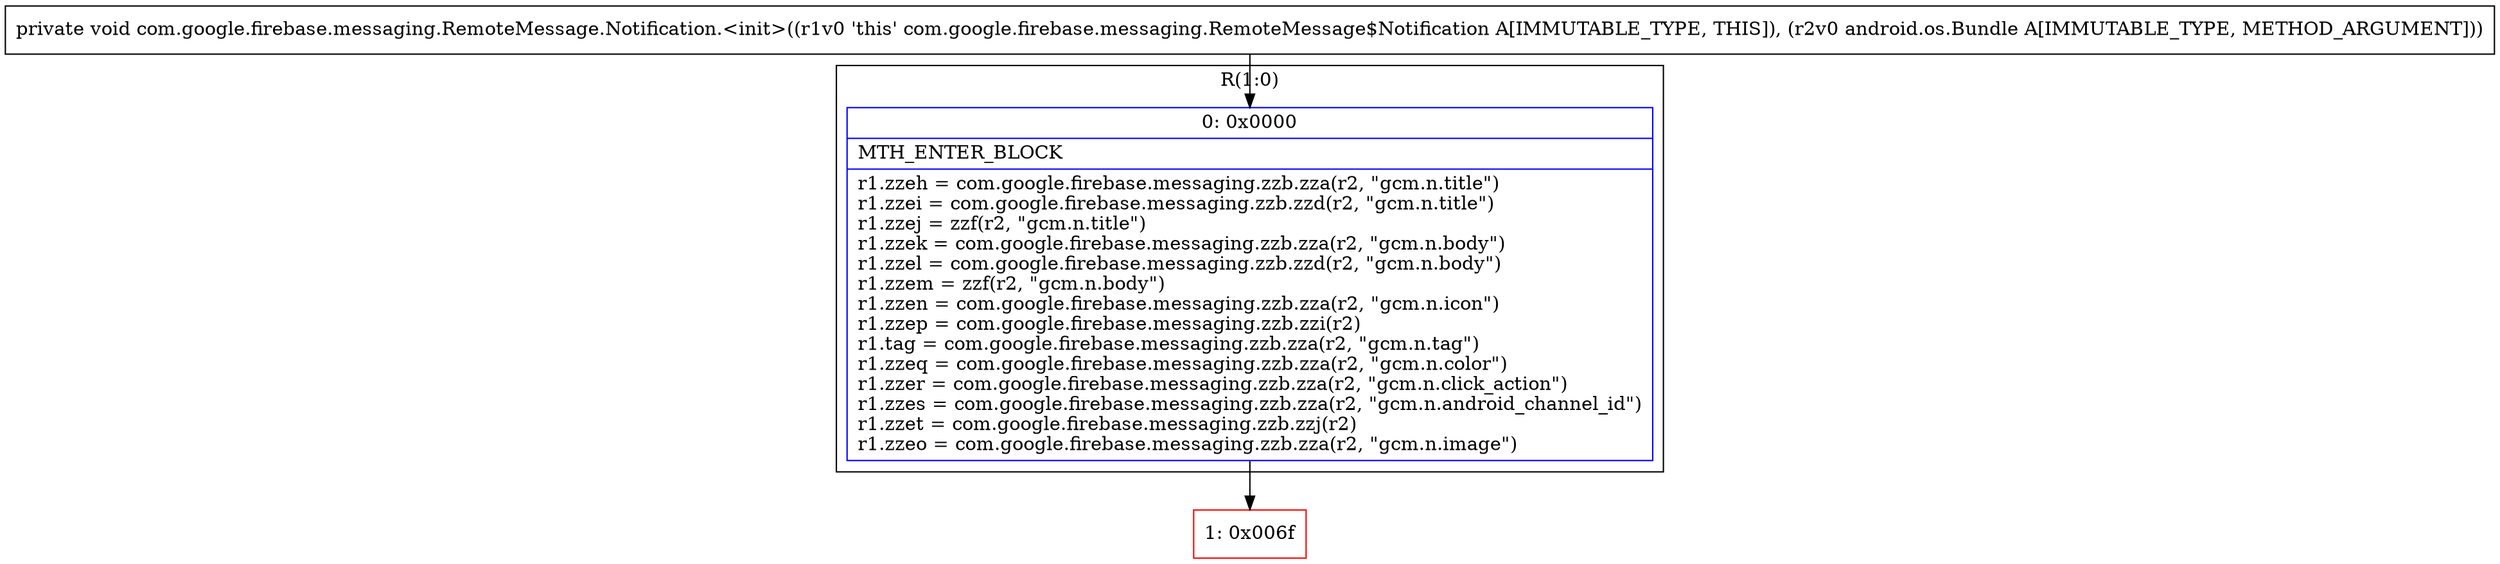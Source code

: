 digraph "CFG forcom.google.firebase.messaging.RemoteMessage.Notification.\<init\>(Landroid\/os\/Bundle;)V" {
subgraph cluster_Region_1194476771 {
label = "R(1:0)";
node [shape=record,color=blue];
Node_0 [shape=record,label="{0\:\ 0x0000|MTH_ENTER_BLOCK\l|r1.zzeh = com.google.firebase.messaging.zzb.zza(r2, \"gcm.n.title\")\lr1.zzei = com.google.firebase.messaging.zzb.zzd(r2, \"gcm.n.title\")\lr1.zzej = zzf(r2, \"gcm.n.title\")\lr1.zzek = com.google.firebase.messaging.zzb.zza(r2, \"gcm.n.body\")\lr1.zzel = com.google.firebase.messaging.zzb.zzd(r2, \"gcm.n.body\")\lr1.zzem = zzf(r2, \"gcm.n.body\")\lr1.zzen = com.google.firebase.messaging.zzb.zza(r2, \"gcm.n.icon\")\lr1.zzep = com.google.firebase.messaging.zzb.zzi(r2)\lr1.tag = com.google.firebase.messaging.zzb.zza(r2, \"gcm.n.tag\")\lr1.zzeq = com.google.firebase.messaging.zzb.zza(r2, \"gcm.n.color\")\lr1.zzer = com.google.firebase.messaging.zzb.zza(r2, \"gcm.n.click_action\")\lr1.zzes = com.google.firebase.messaging.zzb.zza(r2, \"gcm.n.android_channel_id\")\lr1.zzet = com.google.firebase.messaging.zzb.zzj(r2)\lr1.zzeo = com.google.firebase.messaging.zzb.zza(r2, \"gcm.n.image\")\l}"];
}
Node_1 [shape=record,color=red,label="{1\:\ 0x006f}"];
MethodNode[shape=record,label="{private void com.google.firebase.messaging.RemoteMessage.Notification.\<init\>((r1v0 'this' com.google.firebase.messaging.RemoteMessage$Notification A[IMMUTABLE_TYPE, THIS]), (r2v0 android.os.Bundle A[IMMUTABLE_TYPE, METHOD_ARGUMENT])) }"];
MethodNode -> Node_0;
Node_0 -> Node_1;
}

